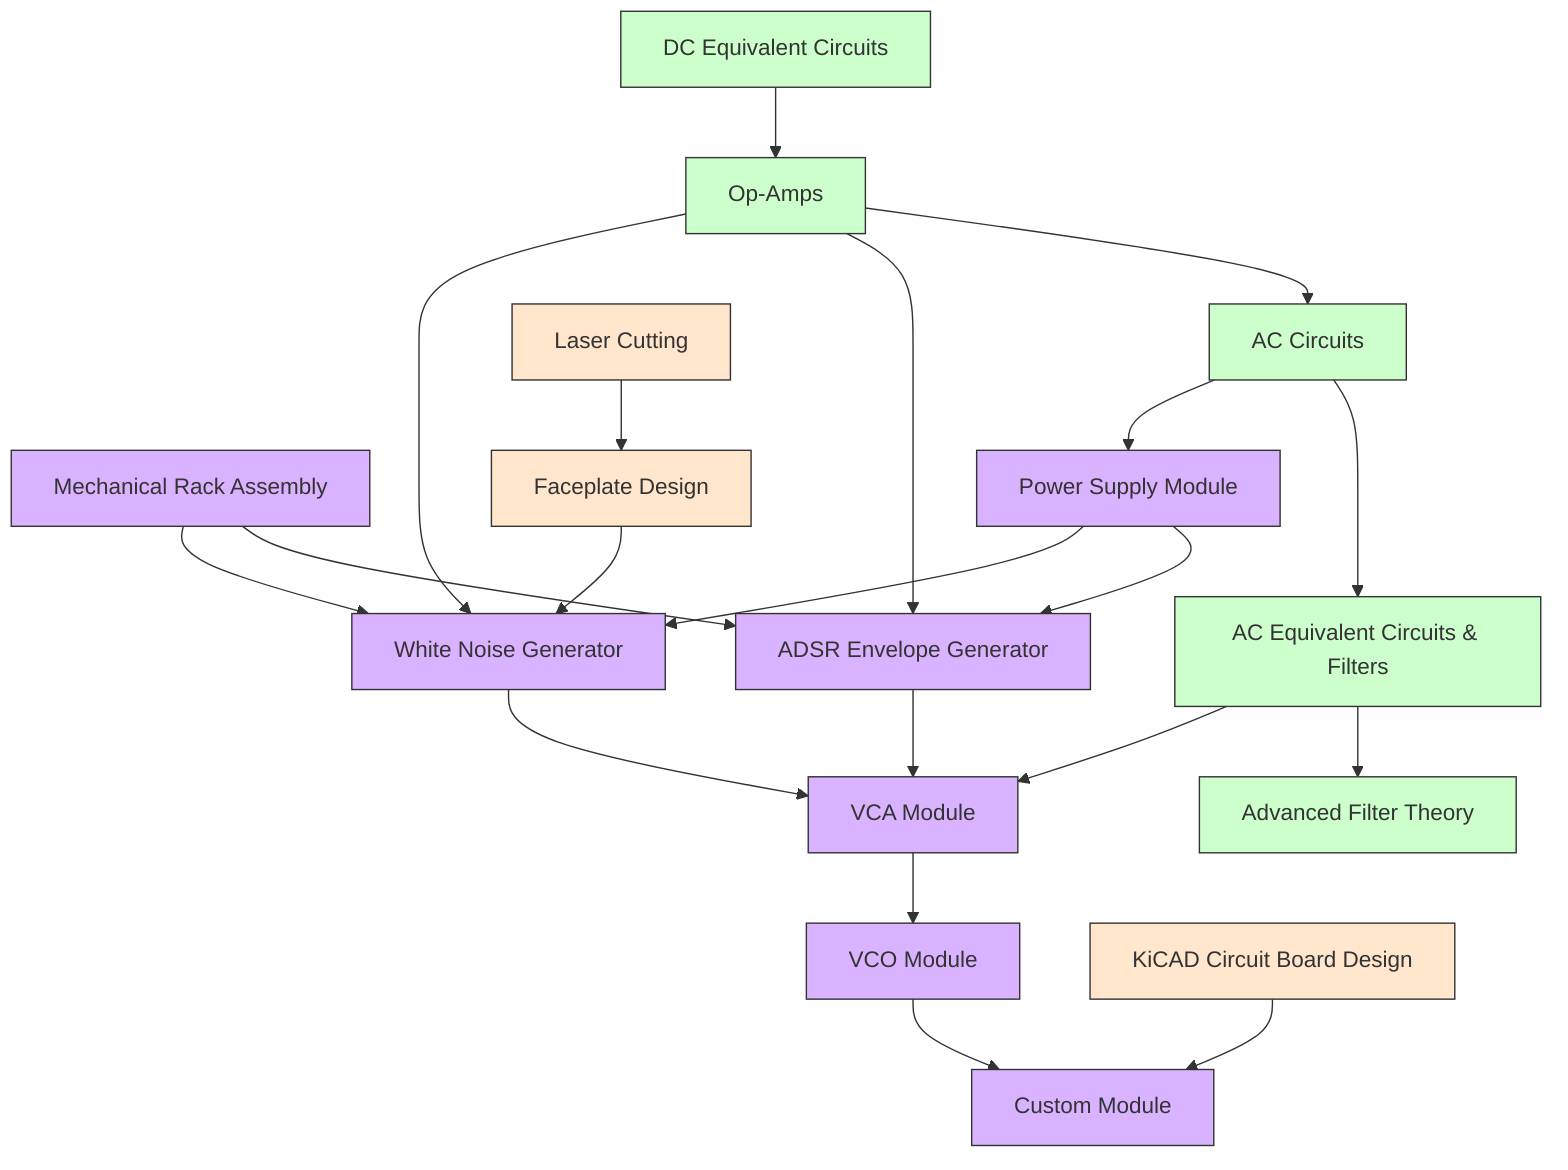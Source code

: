 graph TD
    %% Project Modules
    RACK[Mechanical Rack Assembly]:::project
    PSU[Power Supply Module]:::project
    NOISE[White Noise Generator]:::project
    ADSR[ADSR Envelope Generator]:::project
    VCA[VCA Module]:::project
    VCO[VCO Module]:::project
    CUSTOM[Custom Module]:::project

    %% Conceptual Foundations
    DC[DC Equivalent Circuits]:::concept
    OPAMP[Op-Amps]:::concept
    AC[AC Circuits]:::concept
    FILTERS[AC Equivalent Circuits & Filters]:::concept
    ADVFILTER[Advanced Filter Theory]:::concept

    %% Tools
    KICAD[KiCAD Circuit Board Design]:::tool
    LASER[Laser Cutting]:::tool
    FACEPLATE[Faceplate Design]:::tool

    %% Project Dependencies
    RACK --> NOISE
    PSU --> NOISE
    RACK --> ADSR
    PSU --> ADSR
    NOISE --> VCA
    ADSR --> VCA
    VCA --> VCO
    VCO --> CUSTOM
    KICAD --> CUSTOM

    %% Concept Dependencies
    DC --> OPAMP
    OPAMP --> NOISE
    OPAMP --> ADSR
    OPAMP --> AC
    AC --> PSU
    AC --> FILTERS
    FILTERS --> VCA
    FILTERS --> ADVFILTER

    %% Tool dependencies
    LASER --> FACEPLATE
    FACEPLATE --> NOISE

    classDef project fill:#d9b3ff,stroke:#333;
    classDef concept fill:#ccffcc,stroke:#333;
    classDef tool fill:#ffe6cc,stroke:#333;

    %% Clickable links to README.md files
    click RACK "https://github.com/elandahl/eurorack-course/blob/main/project/01-mechanical-rack/README.md"
    click PSU "https://github.com/elandahl/eurorack-course/blob/main/project/02-power-supply/README.md"
    click NOISE "https://github.com/elandahl/eurorack-course/blob/main/project/03-white-noise-generator/README.md"
    click ADSR "https://github.com/elandahl/eurorack-course/blob/main/project/04-adsr/README.md"
    click VCA "https://github.com/elandahl/eurorack-course/blob/main/project/05-vca/README.md"
    click VCO "https://github.com/elandahl/eurorack-course/blob/main/project/06-vco/README.md"
    click CUSTOM "https://github.com/elandahl/eurorack-course/blob/main/project/07-custom-module/README.md"
    click KICAD "https://github.com/elandahl/eurorack-course/blob/main/project/kicad-board-design/README.md"
    click DC "https://github.com/elandahl/eurorack-course/blob/main/content/01-dc-equivalent-circuits/README.md"
    click OPAMP "https://github.com/elandahl/eurorack-course/blob/main/content/02-op-amps/README.md"
    click AC "https://github.com/elandahl/eurorack-course/blob/main/content/03-ac-circuits/README.md"
    click FILTERS "https://github.com/elandahl/eurorack-course/blob/main/content/04-ac-equivalent-circuits-and-filters/README.md"
    click ADVFILTER "https://github.com/elandahl/eurorack-course/blob/main/content/05-advanced-filter-theory/README.md"
    click LASER "https://github.com/elandahl/eurorack-course/blob/main/tools/laser-cutting/README.md"
    click FACEPLATE "https://github.com/elandahl/eurorack-course/blob/main/tools/faceplate-design/README.md"